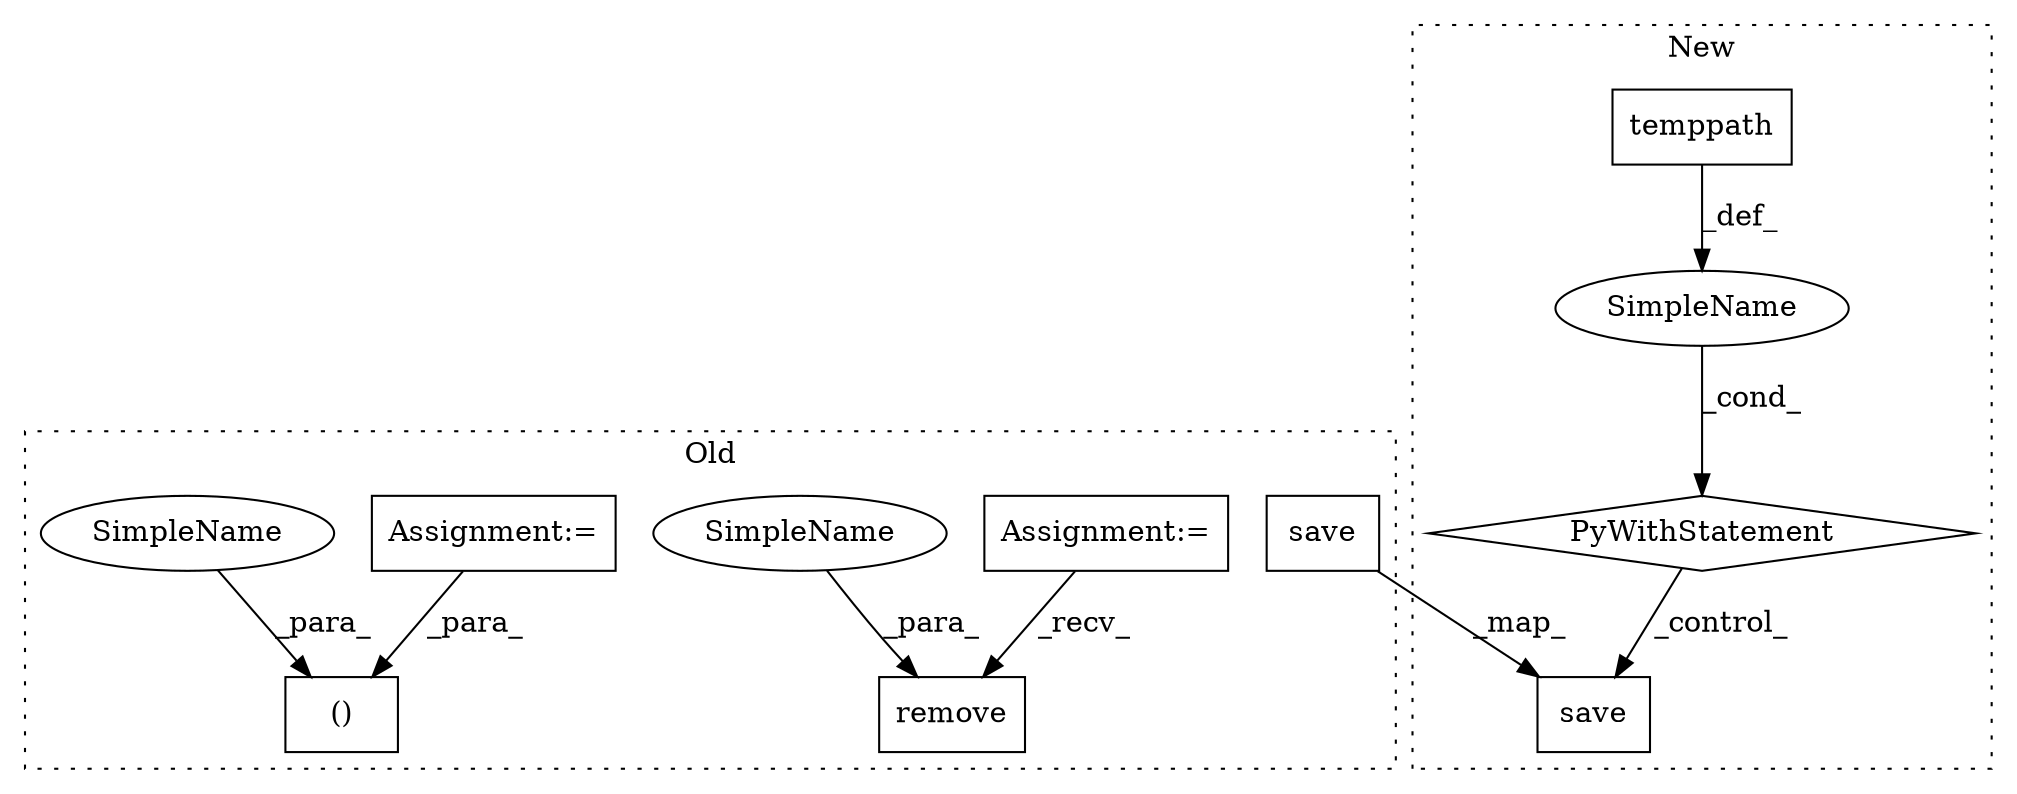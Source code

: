 digraph G {
subgraph cluster0 {
1 [label="()" a="106" s="3726" l="19" shape="box"];
3 [label="remove" a="32" s="3958,3970" l="7,1" shape="box"];
5 [label="Assignment:=" a="7" s="2880" l="1" shape="box"];
6 [label="Assignment:=" a="7" s="2759" l="2" shape="box"];
8 [label="save" a="32" s="3784,3794" l="5,1" shape="box"];
10 [label="SimpleName" a="42" s="3965" l="5" shape="ellipse"];
11 [label="SimpleName" a="42" s="3740" l="5" shape="ellipse"];
label = "Old";
style="dotted";
}
subgraph cluster1 {
2 [label="temppath" a="32" s="3581" l="10" shape="box"];
4 [label="PyWithStatement" a="104" s="3571,3591" l="10,2" shape="diamond"];
7 [label="save" a="32" s="3628,3638" l="5,1" shape="box"];
9 [label="SimpleName" a="42" s="" l="" shape="ellipse"];
label = "New";
style="dotted";
}
2 -> 9 [label="_def_"];
4 -> 7 [label="_control_"];
5 -> 1 [label="_para_"];
6 -> 3 [label="_recv_"];
8 -> 7 [label="_map_"];
9 -> 4 [label="_cond_"];
10 -> 3 [label="_para_"];
11 -> 1 [label="_para_"];
}